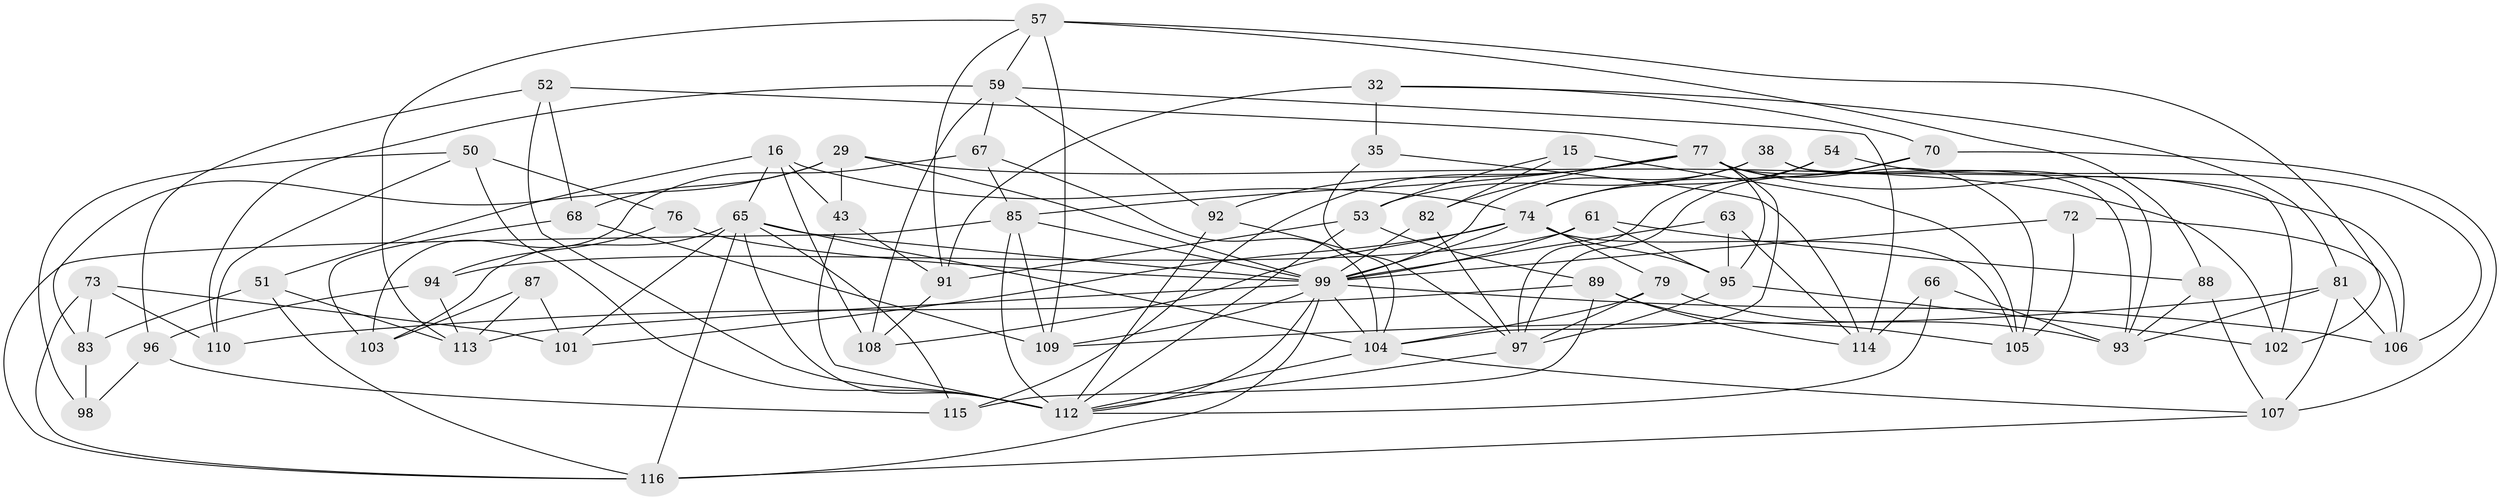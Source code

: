 // original degree distribution, {4: 1.0}
// Generated by graph-tools (version 1.1) at 2025/57/03/09/25 04:57:05]
// undirected, 58 vertices, 144 edges
graph export_dot {
graph [start="1"]
  node [color=gray90,style=filled];
  15;
  16 [super="+11"];
  29 [super="+24"];
  32 [super="+6"];
  35;
  38;
  43;
  50 [super="+1"];
  51;
  52;
  53 [super="+26"];
  54;
  57 [super="+8+39"];
  59 [super="+9"];
  61;
  63;
  65 [super="+49"];
  66;
  67;
  68;
  70;
  72;
  73;
  74 [super="+22+37+62"];
  76;
  77 [super="+45+40"];
  79 [super="+64"];
  81 [super="+13"];
  82;
  83;
  85 [super="+33"];
  87;
  88;
  89 [super="+42"];
  91 [super="+84"];
  92;
  93 [super="+27+69"];
  94;
  95 [super="+90"];
  96;
  97 [super="+60"];
  98;
  99 [super="+75+19+48"];
  101;
  102 [super="+100"];
  103;
  104 [super="+80"];
  105 [super="+4+71"];
  106 [super="+41"];
  107 [super="+14"];
  108 [super="+36"];
  109 [super="+58"];
  110;
  112 [super="+56+34"];
  113 [super="+78"];
  114 [super="+23"];
  115;
  116 [super="+86+111"];
  15 -- 105 [weight=2];
  15 -- 82;
  15 -- 53;
  16 -- 51;
  16 -- 108 [weight=2];
  16 -- 43;
  16 -- 65;
  16 -- 74;
  29 -- 68;
  29 -- 83;
  29 -- 99 [weight=2];
  29 -- 43;
  29 -- 102;
  32 -- 35 [weight=2];
  32 -- 70;
  32 -- 91 [weight=2];
  32 -- 81;
  35 -- 114;
  35 -- 97;
  38 -- 53;
  38 -- 102;
  38 -- 99;
  38 -- 93;
  43 -- 91;
  43 -- 112;
  50 -- 98 [weight=2];
  50 -- 76 [weight=2];
  50 -- 110;
  50 -- 112;
  51 -- 83;
  51 -- 113;
  51 -- 116;
  52 -- 68;
  52 -- 96;
  52 -- 112;
  52 -- 77;
  53 -- 112 [weight=2];
  53 -- 89;
  53 -- 91;
  54 -- 106 [weight=2];
  54 -- 97;
  54 -- 74;
  57 -- 59 [weight=2];
  57 -- 113;
  57 -- 91;
  57 -- 109;
  57 -- 102 [weight=2];
  57 -- 88;
  59 -- 110;
  59 -- 67;
  59 -- 114;
  59 -- 108 [weight=2];
  59 -- 92;
  61 -- 94;
  61 -- 88;
  61 -- 99;
  61 -- 95;
  63 -- 114;
  63 -- 99 [weight=2];
  63 -- 95;
  65 -- 103;
  65 -- 112 [weight=2];
  65 -- 115;
  65 -- 116 [weight=2];
  65 -- 101;
  65 -- 104;
  65 -- 99;
  66 -- 114 [weight=2];
  66 -- 112;
  66 -- 93;
  67 -- 103;
  67 -- 85;
  67 -- 104;
  68 -- 103;
  68 -- 109;
  70 -- 107;
  70 -- 74;
  70 -- 97;
  72 -- 105 [weight=2];
  72 -- 106;
  72 -- 99;
  73 -- 83;
  73 -- 101;
  73 -- 110;
  73 -- 116;
  74 -- 99;
  74 -- 101;
  74 -- 105;
  74 -- 108;
  74 -- 79;
  74 -- 95 [weight=2];
  76 -- 94;
  76 -- 99;
  77 -- 93 [weight=2];
  77 -- 115;
  77 -- 105;
  77 -- 85;
  77 -- 82;
  77 -- 106 [weight=2];
  77 -- 92;
  77 -- 95;
  77 -- 104;
  79 -- 93 [weight=2];
  79 -- 97 [weight=2];
  79 -- 104;
  81 -- 109;
  81 -- 107 [weight=2];
  81 -- 106;
  81 -- 93;
  82 -- 97;
  82 -- 99;
  83 -- 98;
  85 -- 109 [weight=2];
  85 -- 112 [weight=2];
  85 -- 99;
  85 -- 116;
  87 -- 103;
  87 -- 113 [weight=2];
  87 -- 101;
  88 -- 107;
  88 -- 93;
  89 -- 114;
  89 -- 105 [weight=2];
  89 -- 115;
  89 -- 110;
  91 -- 108;
  92 -- 104;
  92 -- 112;
  94 -- 96;
  94 -- 113;
  95 -- 102 [weight=2];
  95 -- 97;
  96 -- 115;
  96 -- 98;
  97 -- 112;
  99 -- 106 [weight=2];
  99 -- 104;
  99 -- 116 [weight=2];
  99 -- 109;
  99 -- 113;
  99 -- 112;
  104 -- 112;
  104 -- 107;
  107 -- 116;
}
